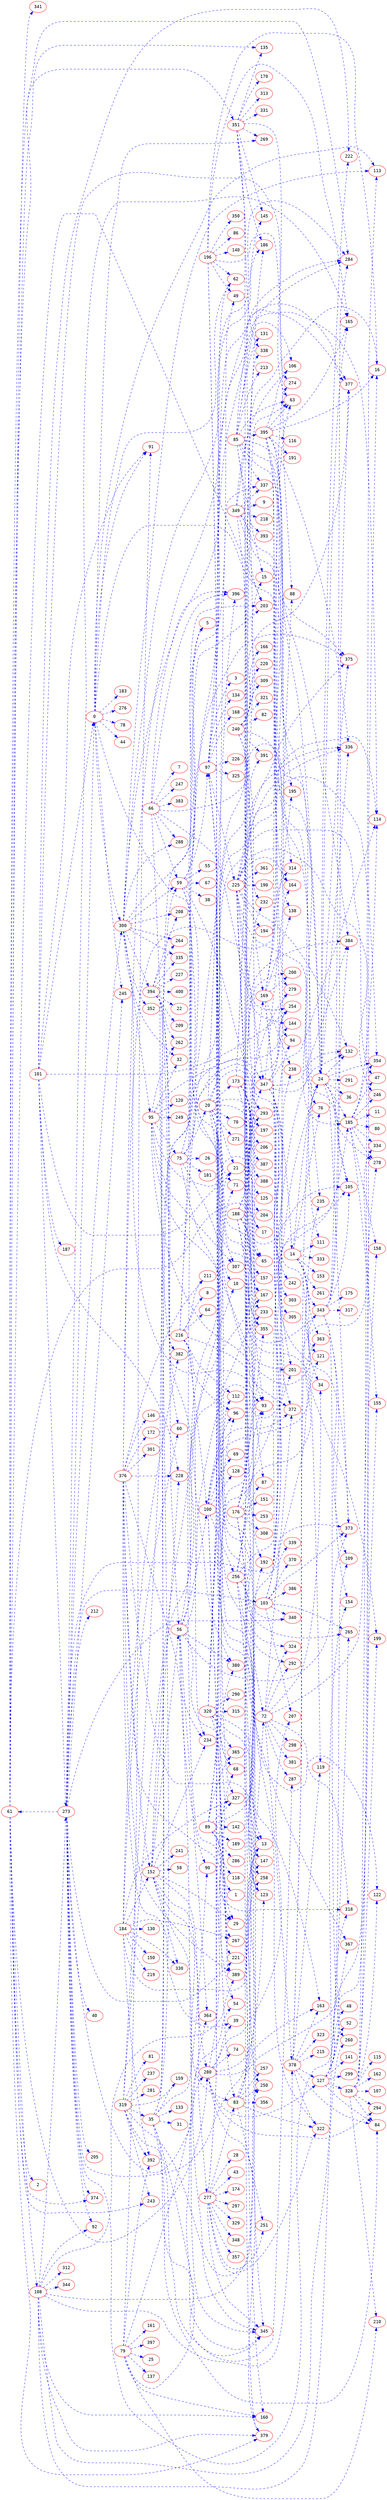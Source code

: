digraph dumpedGraph {
		node[color=Red,fontname=Courier]
		edge[color=Blue,style=dashed]
		rankdir=LR; //Rank Direction Left to Right
		/*Total Nodes : 49 */
"0"->{"44" "62" "71" "78" "91" "113" "183" "235" "245" "269" "276" "300"}
"14"->{"24" "34" "76" "111" "121" "153" "261" "333" "343" "363"}
"20"->{"10" "13" "17" "21" "70" "83" "105" "173" "197" "258" "271" "307" "336" "396"}
"24"->{"36" "105" "132" "165" "185" "222" "278" "291" "336" "354" "373" "375"}
"35"->{"31" "59" "84" "90" "133" "145" "159" "203" "287" "345"}
"56"->{"10" "68" "90" "100" "105" "233" "345" "364" "373" "380"}
"59"->{"5" "38" "49" "55" "67" "97" "123" "199" "293" "318"}
"61"->{"2" "65" "108" "135" "203" "243" "280" "284" "341" "351" "374" "379"}
"66"->{"7" "59" "111" "144" "186" "247" "288" "382" "383" "396"}
"72"->{"34" "278" "287" "292" "298" "318" "324" "372" "378" "381"}
"75"->{"20" "26" "93" "123" "181" "203" "293" "375" "391"}
"79"->{"25" "54" "91" "137" "160" "161" "210" "364" "392" "397"}
"83"->{"13" "123" "147" "158" "250" "251" "257" "258" "322" "356"}
"85"->{"15" "24" "63" "105" "106" "131" "213" "284" "314" "337" "373" "395"}
"89"->{"1" "96" "118" "121" "142" "189" "286" "327" "365" "380"}
"95"->{"32" "65" "75" "120" "201" "249" "262" "307" "343" "347"}
"97"->{"3" "114" "134" "168" "225" "226" "284" "292" "324" "325" "355" "377"}
"100"->{"29" "69" "96" "128" "221" "256" "267" "334" "372" "389"}
"101"->{"0" "21" "63" "91" "187" "222" "228" "254" "273"}
"103"->{"24" "88" "94" "132" "185" "207" "265" "339" "340" "370" "373" "386"}
"108"->{"92" "154" "160" "192" "260" "273" "312" "344" "378" "379" "389"}
"127"->{"48" "52" "84" "141" "155" "265" "299" "318" "328" "367"}
"152"->{"29" "56" "58" "83" "167" "228" "234" "241" "277" "280" "330" "345"}
"169"->{"63" "119" "138" "200" "201" "238" "274" "314" "372"}
"173"->{"17" "125" "186" "197" "204" "206" "338" "345" "387" "388"}
"176"->{"63" "122" "151" "169" "232" "250" "253" "279" "308" "355" "363"}
"184"->{"60" "72" "130" "150" "152" "219" "267" "327" "330" "382" "392"}
"185"->{"11" "47" "80" "114" "155" "158" "246" "278" "334" "354"}
"188"->{"65" "87" "157" "167" "200" "279" "293" "355" "367" "384"}
"196"->{"16" "49" "62" "86" "88" "140" "165" "265" "327" "350"}
"216"->{"8" "64" "96" "100" "112" "211" "234" "336" "372" "377"}
"225"->{"47" "93" "114" "132" "164" "185" "190" "194" "233" "246" "254" "340" "347" "354" "361" "375"}
"240"->{"15" "82" "138" "166" "167" "169" "220" "309" "321" "322" "377" "391"}
"256"->{"13" "72" "87" "93" "147" "160" "238" "347" "379"}
"273"->{"0" "13" "40" "61" "92" "103" "109" "165" "205" "212" "221" "245" "280" "300" "340" "373" "374"}
"277"->{"28" "43" "83" "93" "174" "201" "251" "297" "322" "329" "345" "348" "357"}
"280"->{"13" "39" "68" "74" "127" "163" "207" "294" "379"}
"300"->{"5" "32" "59" "62" "93" "95" "113" "208" "264" "288" "335" "352" "394" "396"}
"319"->{"21" "35" "81" "159" "237" "243" "250" "254" "281" "345" "392"}
"320"->{"13" "54" "68" "71" "112" "163" "290" "315" "337" "365"}
"328"->{"16" "84" "107" "113" "115" "122" "162" "199" "210" "294"}
"343"->{"97" "105" "109" "154" "175" "260" "284" "317" "377" "384"}
"347"->{"14" "114" "132" "144" "164" "242" "254" "303" "305" "384"}
"349"->{"9" "16" "76" "106" "192" "203" "218" "337" "375" "393"}
"351"->{"135" "145" "170" "186" "232" "269" "274" "313" "331" "338"}
"376"->{"29" "39" "123" "146" "152" "172" "195" "211" "228" "234" "284" "301" "389"}
"378"->{"24" "84" "119" "127" "163" "215" "235" "322" "323"}
"394"->{"22" "56" "60" "208" "209" "227" "262" "264" "335" "380" "400"}
"395"->{"16" "24" "63" "94" "106" "116" "164" "165" "191" "195" "279" "336" "384"}
}